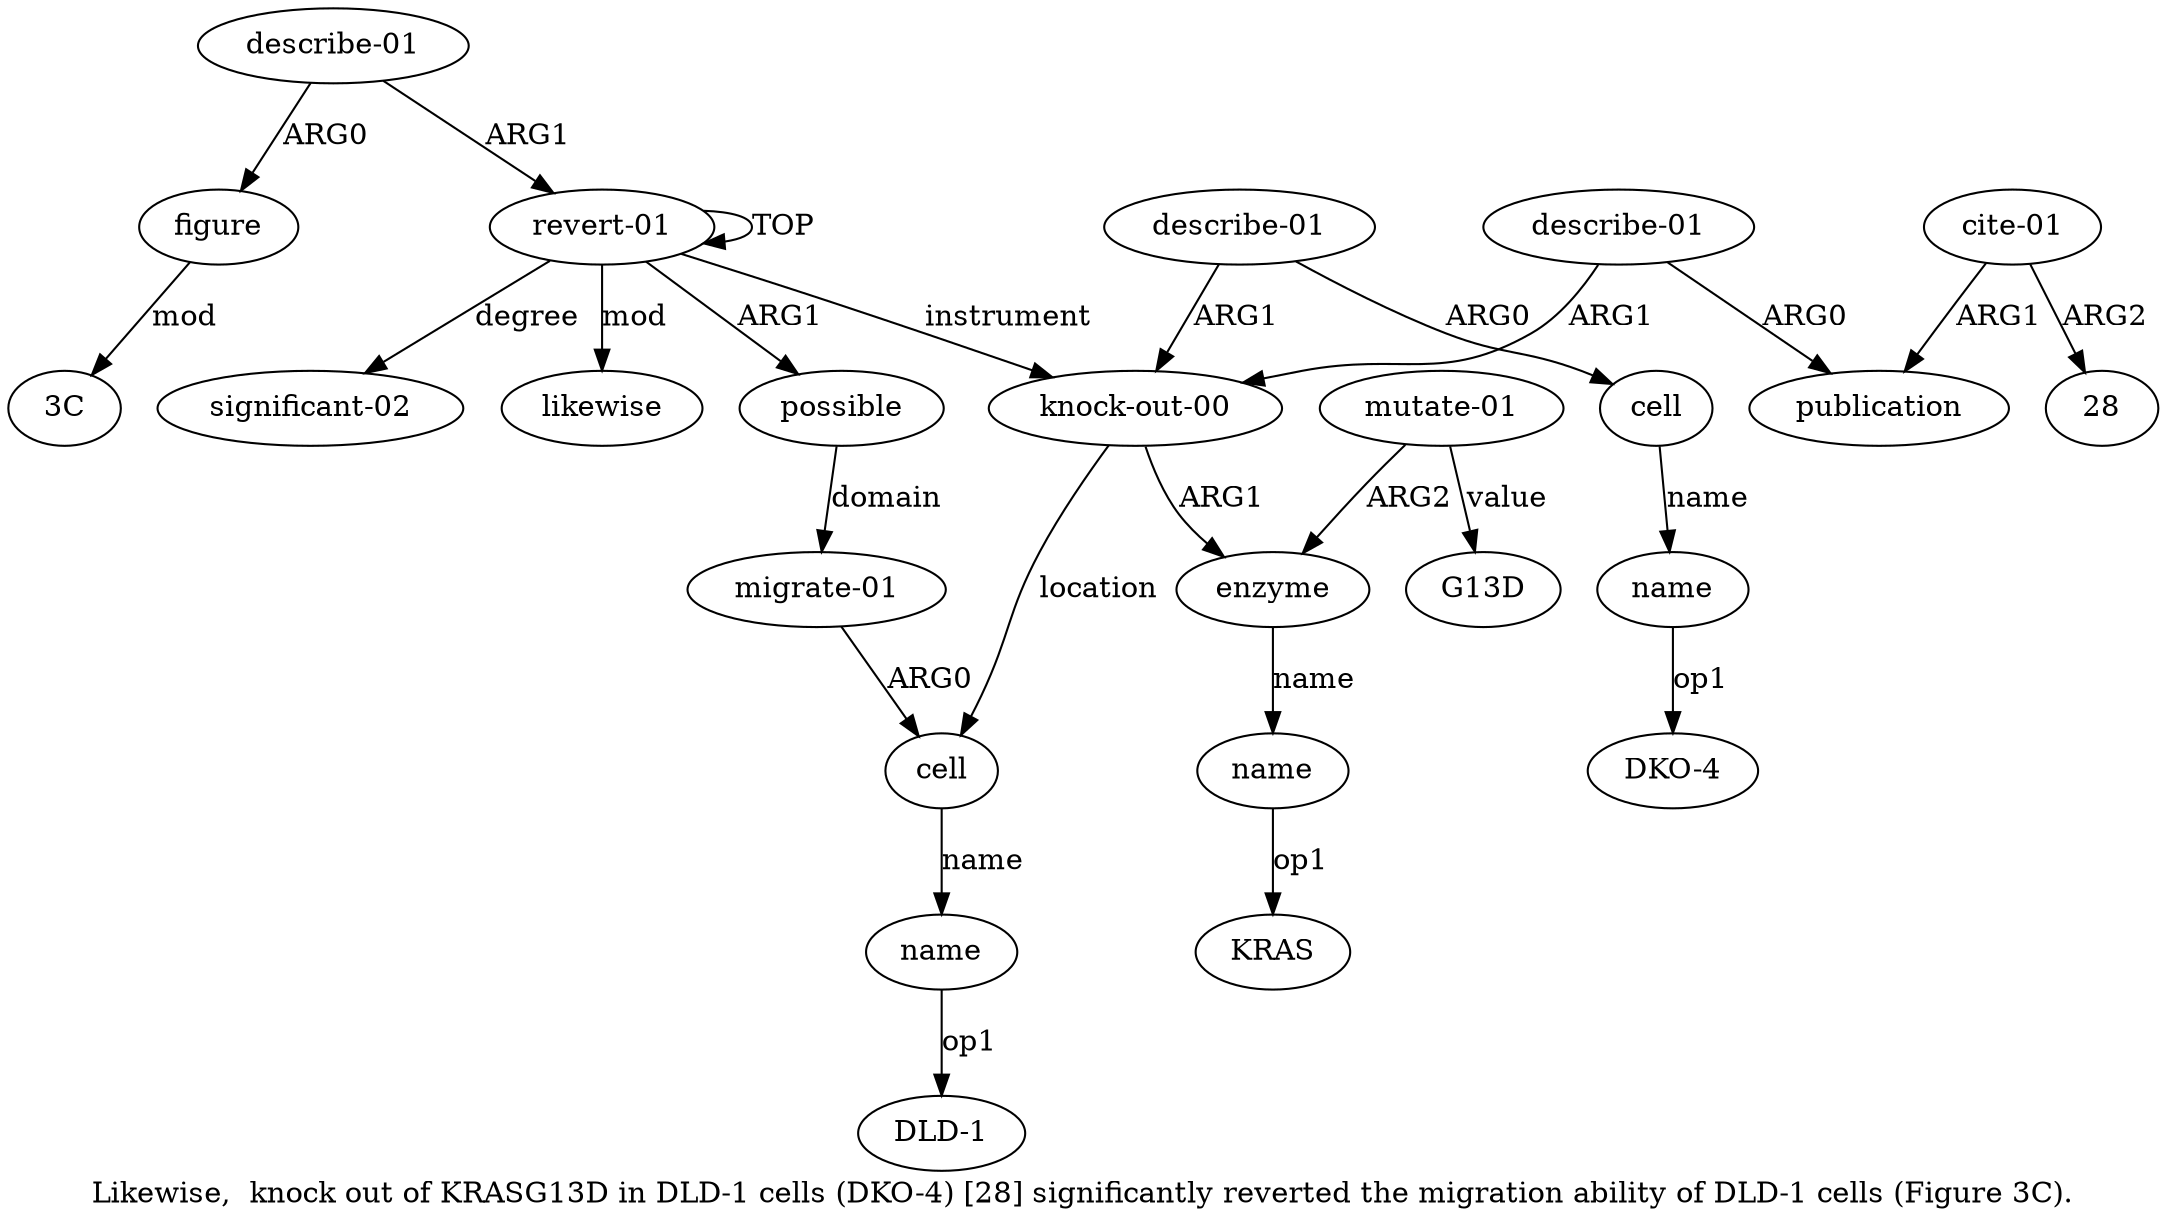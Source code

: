 digraph  {
	graph [label="Likewise,  knock out of KRASG13D in DLD-1 cells (DKO-4) [28] significantly reverted the migration ability of DLD-1 cells (Figure \
3C)."];
	node [label="\N"];
	"a18 3C"	 [color=black,
		gold_ind=-1,
		gold_label="3C",
		label="3C",
		test_ind=-1,
		test_label="3C"];
	"a4 DLD-1"	 [color=black,
		gold_ind=-1,
		gold_label="DLD-1",
		label="DLD-1",
		test_ind=-1,
		test_label="DLD-1"];
	"a11 DKO-4"	 [color=black,
		gold_ind=-1,
		gold_label="DKO-4",
		label="DKO-4",
		test_ind=-1,
		test_label="DKO-4"];
	"a14 28"	 [color=black,
		gold_ind=-1,
		gold_label=28,
		label=28,
		test_ind=-1,
		test_label=28];
	a15	 [color=black,
		gold_ind=15,
		gold_label="significant-02",
		label="significant-02",
		test_ind=15,
		test_label="significant-02"];
	a14	 [color=black,
		gold_ind=14,
		gold_label="cite-01",
		label="cite-01",
		test_ind=14,
		test_label="cite-01"];
	a14 -> "a14 28" [key=0,
	color=black,
	gold_label=ARG2,
	label=ARG2,
	test_label=ARG2];
a13 [color=black,
	gold_ind=13,
	gold_label=publication,
	label=publication,
	test_ind=13,
	test_label=publication];
a14 -> a13 [key=0,
color=black,
gold_label=ARG1,
label=ARG1,
test_label=ARG1];
a17 [color=black,
gold_ind=17,
gold_label="describe-01",
label="describe-01",
test_ind=17,
test_label="describe-01"];
a18 [color=black,
gold_ind=18,
gold_label=figure,
label=figure,
test_ind=18,
test_label=figure];
a17 -> a18 [key=0,
color=black,
gold_label=ARG0,
label=ARG0,
test_label=ARG0];
a0 [color=black,
gold_ind=0,
gold_label="revert-01",
label="revert-01",
test_ind=0,
test_label="revert-01"];
a17 -> a0 [key=0,
color=black,
gold_label=ARG1,
label=ARG1,
test_label=ARG1];
a16 [color=black,
gold_ind=16,
gold_label=likewise,
label=likewise,
test_ind=16,
test_label=likewise];
a11 [color=black,
gold_ind=11,
gold_label=name,
label=name,
test_ind=11,
test_label=name];
a11 -> "a11 DKO-4" [key=0,
color=black,
gold_label=op1,
label=op1,
test_label=op1];
a10 [color=black,
gold_ind=10,
gold_label=cell,
label=cell,
test_ind=10,
test_label=cell];
a10 -> a11 [key=0,
color=black,
gold_label=name,
label=name,
test_label=name];
a12 [color=black,
gold_ind=12,
gold_label="describe-01",
label="describe-01",
test_ind=12,
test_label="describe-01"];
a12 -> a13 [key=0,
color=black,
gold_label=ARG0,
label=ARG0,
test_label=ARG0];
a5 [color=black,
gold_ind=5,
gold_label="knock-out-00",
label="knock-out-00",
test_ind=5,
test_label="knock-out-00"];
a12 -> a5 [key=0,
color=black,
gold_label=ARG1,
label=ARG1,
test_label=ARG1];
a18 -> "a18 3C" [key=0,
color=black,
gold_label=mod,
label=mod,
test_label=mod];
a1 [color=black,
gold_ind=1,
gold_label=possible,
label=possible,
test_ind=1,
test_label=possible];
a2 [color=black,
gold_ind=2,
gold_label="migrate-01",
label="migrate-01",
test_ind=2,
test_label="migrate-01"];
a1 -> a2 [key=0,
color=black,
gold_label=domain,
label=domain,
test_label=domain];
a0 -> a15 [key=0,
color=black,
gold_label=degree,
label=degree,
test_label=degree];
a0 -> a16 [key=0,
color=black,
gold_label=mod,
label=mod,
test_label=mod];
a0 -> a1 [key=0,
color=black,
gold_label=ARG1,
label=ARG1,
test_label=ARG1];
a0 -> a0 [key=0,
color=black,
gold_label=TOP,
label=TOP,
test_label=TOP];
a0 -> a5 [key=0,
color=black,
gold_label=instrument,
label=instrument,
test_label=instrument];
a3 [color=black,
gold_ind=3,
gold_label=cell,
label=cell,
test_ind=3,
test_label=cell];
a4 [color=black,
gold_ind=4,
gold_label=name,
label=name,
test_ind=4,
test_label=name];
a3 -> a4 [key=0,
color=black,
gold_label=name,
label=name,
test_label=name];
a2 -> a3 [key=0,
color=black,
gold_label=ARG0,
label=ARG0,
test_label=ARG0];
a5 -> a3 [key=0,
color=black,
gold_label=location,
label=location,
test_label=location];
a6 [color=black,
gold_ind=6,
gold_label=enzyme,
label=enzyme,
test_ind=6,
test_label=enzyme];
a5 -> a6 [key=0,
color=black,
gold_label=ARG1,
label=ARG1,
test_label=ARG1];
a4 -> "a4 DLD-1" [key=0,
color=black,
gold_label=op1,
label=op1,
test_label=op1];
a7 [color=black,
gold_ind=7,
gold_label=name,
label=name,
test_ind=7,
test_label=name];
"a7 KRAS" [color=black,
gold_ind=-1,
gold_label=KRAS,
label=KRAS,
test_ind=-1,
test_label=KRAS];
a7 -> "a7 KRAS" [key=0,
color=black,
gold_label=op1,
label=op1,
test_label=op1];
a6 -> a7 [key=0,
color=black,
gold_label=name,
label=name,
test_label=name];
a9 [color=black,
gold_ind=9,
gold_label="describe-01",
label="describe-01",
test_ind=9,
test_label="describe-01"];
a9 -> a10 [key=0,
color=black,
gold_label=ARG0,
label=ARG0,
test_label=ARG0];
a9 -> a5 [key=0,
color=black,
gold_label=ARG1,
label=ARG1,
test_label=ARG1];
a8 [color=black,
gold_ind=8,
gold_label="mutate-01",
label="mutate-01",
test_ind=8,
test_label="mutate-01"];
a8 -> a6 [key=0,
color=black,
gold_label=ARG2,
label=ARG2,
test_label=ARG2];
"a8 G13D" [color=black,
gold_ind=-1,
gold_label=G13D,
label=G13D,
test_ind=-1,
test_label=G13D];
a8 -> "a8 G13D" [key=0,
color=black,
gold_label=value,
label=value,
test_label=value];
}
